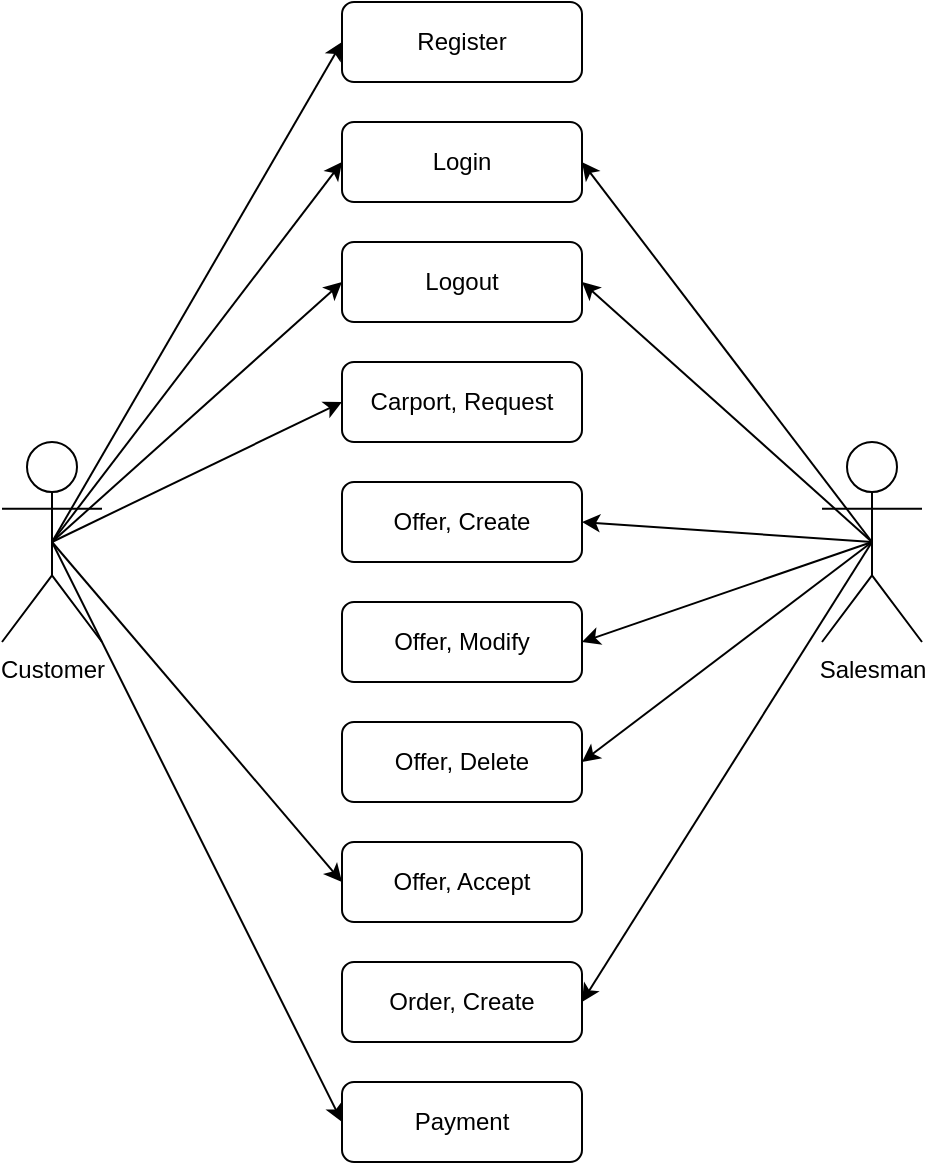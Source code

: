 <mxfile version="14.4.3" type="device"><diagram name="Page-1" id="b520641d-4fe3-3701-9064-5fc419738815"><mxGraphModel dx="1024" dy="592" grid="1" gridSize="10" guides="1" tooltips="1" connect="1" arrows="1" fold="1" page="1" pageScale="1" pageWidth="1100" pageHeight="850" background="#ffffff" math="0" shadow="0"><root><mxCell id="0"/><mxCell id="1" parent="0"/><mxCell id="qU9HK_mI-kxVcKjkP3bH-1" value="Register" style="rounded=1;whiteSpace=wrap;html=1;" vertex="1" parent="1"><mxGeometry x="440" y="80" width="120" height="40" as="geometry"/></mxCell><mxCell id="qU9HK_mI-kxVcKjkP3bH-6" value="Login" style="rounded=1;whiteSpace=wrap;html=1;" vertex="1" parent="1"><mxGeometry x="440" y="140" width="120" height="40" as="geometry"/></mxCell><mxCell id="qU9HK_mI-kxVcKjkP3bH-7" value="Logout" style="rounded=1;whiteSpace=wrap;html=1;" vertex="1" parent="1"><mxGeometry x="440" y="200" width="120" height="40" as="geometry"/></mxCell><mxCell id="qU9HK_mI-kxVcKjkP3bH-8" value="Carport, Request" style="rounded=1;whiteSpace=wrap;html=1;" vertex="1" parent="1"><mxGeometry x="440" y="260" width="120" height="40" as="geometry"/></mxCell><mxCell id="qU9HK_mI-kxVcKjkP3bH-9" value="Offer, Create" style="rounded=1;whiteSpace=wrap;html=1;" vertex="1" parent="1"><mxGeometry x="440" y="320" width="120" height="40" as="geometry"/></mxCell><mxCell id="qU9HK_mI-kxVcKjkP3bH-10" value="Offer, Modify" style="rounded=1;whiteSpace=wrap;html=1;" vertex="1" parent="1"><mxGeometry x="440" y="380" width="120" height="40" as="geometry"/></mxCell><mxCell id="qU9HK_mI-kxVcKjkP3bH-11" value="Offer, Delete" style="rounded=1;whiteSpace=wrap;html=1;" vertex="1" parent="1"><mxGeometry x="440" y="440" width="120" height="40" as="geometry"/></mxCell><mxCell id="qU9HK_mI-kxVcKjkP3bH-13" value="Offer, Accept" style="rounded=1;whiteSpace=wrap;html=1;" vertex="1" parent="1"><mxGeometry x="440" y="500" width="120" height="40" as="geometry"/></mxCell><mxCell id="qU9HK_mI-kxVcKjkP3bH-14" value="Order, Create" style="rounded=1;whiteSpace=wrap;html=1;" vertex="1" parent="1"><mxGeometry x="440" y="560" width="120" height="40" as="geometry"/></mxCell><mxCell id="qU9HK_mI-kxVcKjkP3bH-17" value="Payment" style="rounded=1;whiteSpace=wrap;html=1;" vertex="1" parent="1"><mxGeometry x="440" y="620" width="120" height="40" as="geometry"/></mxCell><mxCell id="qU9HK_mI-kxVcKjkP3bH-22" style="rounded=0;orthogonalLoop=1;jettySize=auto;html=1;exitX=0.5;exitY=0.5;exitDx=0;exitDy=0;exitPerimeter=0;entryX=0;entryY=0.5;entryDx=0;entryDy=0;" edge="1" parent="1" source="qU9HK_mI-kxVcKjkP3bH-19" target="qU9HK_mI-kxVcKjkP3bH-1"><mxGeometry relative="1" as="geometry"/></mxCell><mxCell id="qU9HK_mI-kxVcKjkP3bH-23" style="rounded=0;orthogonalLoop=1;jettySize=auto;html=1;exitX=0.5;exitY=0.5;exitDx=0;exitDy=0;exitPerimeter=0;entryX=0;entryY=0.5;entryDx=0;entryDy=0;" edge="1" parent="1" source="qU9HK_mI-kxVcKjkP3bH-19" target="qU9HK_mI-kxVcKjkP3bH-6"><mxGeometry relative="1" as="geometry"/></mxCell><mxCell id="qU9HK_mI-kxVcKjkP3bH-24" style="edgeStyle=none;rounded=0;orthogonalLoop=1;jettySize=auto;html=1;exitX=0.5;exitY=0.5;exitDx=0;exitDy=0;exitPerimeter=0;entryX=0;entryY=0.5;entryDx=0;entryDy=0;" edge="1" parent="1" source="qU9HK_mI-kxVcKjkP3bH-19" target="qU9HK_mI-kxVcKjkP3bH-7"><mxGeometry relative="1" as="geometry"/></mxCell><mxCell id="qU9HK_mI-kxVcKjkP3bH-25" style="edgeStyle=none;rounded=0;orthogonalLoop=1;jettySize=auto;html=1;exitX=0.5;exitY=0.5;exitDx=0;exitDy=0;exitPerimeter=0;entryX=0;entryY=0.5;entryDx=0;entryDy=0;" edge="1" parent="1" source="qU9HK_mI-kxVcKjkP3bH-19" target="qU9HK_mI-kxVcKjkP3bH-8"><mxGeometry relative="1" as="geometry"/></mxCell><mxCell id="qU9HK_mI-kxVcKjkP3bH-27" style="edgeStyle=none;rounded=0;orthogonalLoop=1;jettySize=auto;html=1;exitX=0.5;exitY=0.5;exitDx=0;exitDy=0;exitPerimeter=0;entryX=0;entryY=0.5;entryDx=0;entryDy=0;" edge="1" parent="1" source="qU9HK_mI-kxVcKjkP3bH-19" target="qU9HK_mI-kxVcKjkP3bH-13"><mxGeometry relative="1" as="geometry"/></mxCell><mxCell id="qU9HK_mI-kxVcKjkP3bH-28" style="edgeStyle=none;rounded=0;orthogonalLoop=1;jettySize=auto;html=1;exitX=0.5;exitY=0.5;exitDx=0;exitDy=0;exitPerimeter=0;entryX=0;entryY=0.5;entryDx=0;entryDy=0;" edge="1" parent="1" source="qU9HK_mI-kxVcKjkP3bH-19" target="qU9HK_mI-kxVcKjkP3bH-17"><mxGeometry relative="1" as="geometry"/></mxCell><mxCell id="qU9HK_mI-kxVcKjkP3bH-19" value="Customer" style="shape=umlActor;verticalLabelPosition=bottom;verticalAlign=top;html=1;outlineConnect=0;" vertex="1" parent="1"><mxGeometry x="270" y="300" width="50" height="100" as="geometry"/></mxCell><mxCell id="qU9HK_mI-kxVcKjkP3bH-32" style="edgeStyle=none;rounded=0;orthogonalLoop=1;jettySize=auto;html=1;exitX=0.5;exitY=0.5;exitDx=0;exitDy=0;exitPerimeter=0;entryX=1;entryY=0.5;entryDx=0;entryDy=0;" edge="1" parent="1" source="qU9HK_mI-kxVcKjkP3bH-20" target="qU9HK_mI-kxVcKjkP3bH-6"><mxGeometry relative="1" as="geometry"/></mxCell><mxCell id="qU9HK_mI-kxVcKjkP3bH-33" style="edgeStyle=none;rounded=0;orthogonalLoop=1;jettySize=auto;html=1;exitX=0.5;exitY=0.5;exitDx=0;exitDy=0;exitPerimeter=0;entryX=1;entryY=0.5;entryDx=0;entryDy=0;" edge="1" parent="1" source="qU9HK_mI-kxVcKjkP3bH-20" target="qU9HK_mI-kxVcKjkP3bH-7"><mxGeometry relative="1" as="geometry"/></mxCell><mxCell id="qU9HK_mI-kxVcKjkP3bH-34" style="edgeStyle=none;rounded=0;orthogonalLoop=1;jettySize=auto;html=1;exitX=0.5;exitY=0.5;exitDx=0;exitDy=0;exitPerimeter=0;entryX=1;entryY=0.5;entryDx=0;entryDy=0;" edge="1" parent="1" source="qU9HK_mI-kxVcKjkP3bH-20" target="qU9HK_mI-kxVcKjkP3bH-10"><mxGeometry relative="1" as="geometry"/></mxCell><mxCell id="qU9HK_mI-kxVcKjkP3bH-35" style="edgeStyle=none;rounded=0;orthogonalLoop=1;jettySize=auto;html=1;exitX=0.5;exitY=0.5;exitDx=0;exitDy=0;exitPerimeter=0;entryX=1;entryY=0.5;entryDx=0;entryDy=0;" edge="1" parent="1" source="qU9HK_mI-kxVcKjkP3bH-20" target="qU9HK_mI-kxVcKjkP3bH-11"><mxGeometry relative="1" as="geometry"/></mxCell><mxCell id="qU9HK_mI-kxVcKjkP3bH-36" style="edgeStyle=none;rounded=0;orthogonalLoop=1;jettySize=auto;html=1;exitX=0.5;exitY=0.5;exitDx=0;exitDy=0;exitPerimeter=0;entryX=1;entryY=0.5;entryDx=0;entryDy=0;" edge="1" parent="1" source="qU9HK_mI-kxVcKjkP3bH-20" target="qU9HK_mI-kxVcKjkP3bH-14"><mxGeometry relative="1" as="geometry"/></mxCell><mxCell id="qU9HK_mI-kxVcKjkP3bH-37" style="edgeStyle=none;rounded=0;orthogonalLoop=1;jettySize=auto;html=1;exitX=0.5;exitY=0.5;exitDx=0;exitDy=0;exitPerimeter=0;entryX=1;entryY=0.5;entryDx=0;entryDy=0;" edge="1" parent="1" source="qU9HK_mI-kxVcKjkP3bH-20" target="qU9HK_mI-kxVcKjkP3bH-9"><mxGeometry relative="1" as="geometry"/></mxCell><mxCell id="qU9HK_mI-kxVcKjkP3bH-20" value="Salesman" style="shape=umlActor;verticalLabelPosition=bottom;verticalAlign=top;html=1;outlineConnect=0;" vertex="1" parent="1"><mxGeometry x="680" y="300" width="50" height="100" as="geometry"/></mxCell></root></mxGraphModel></diagram></mxfile>